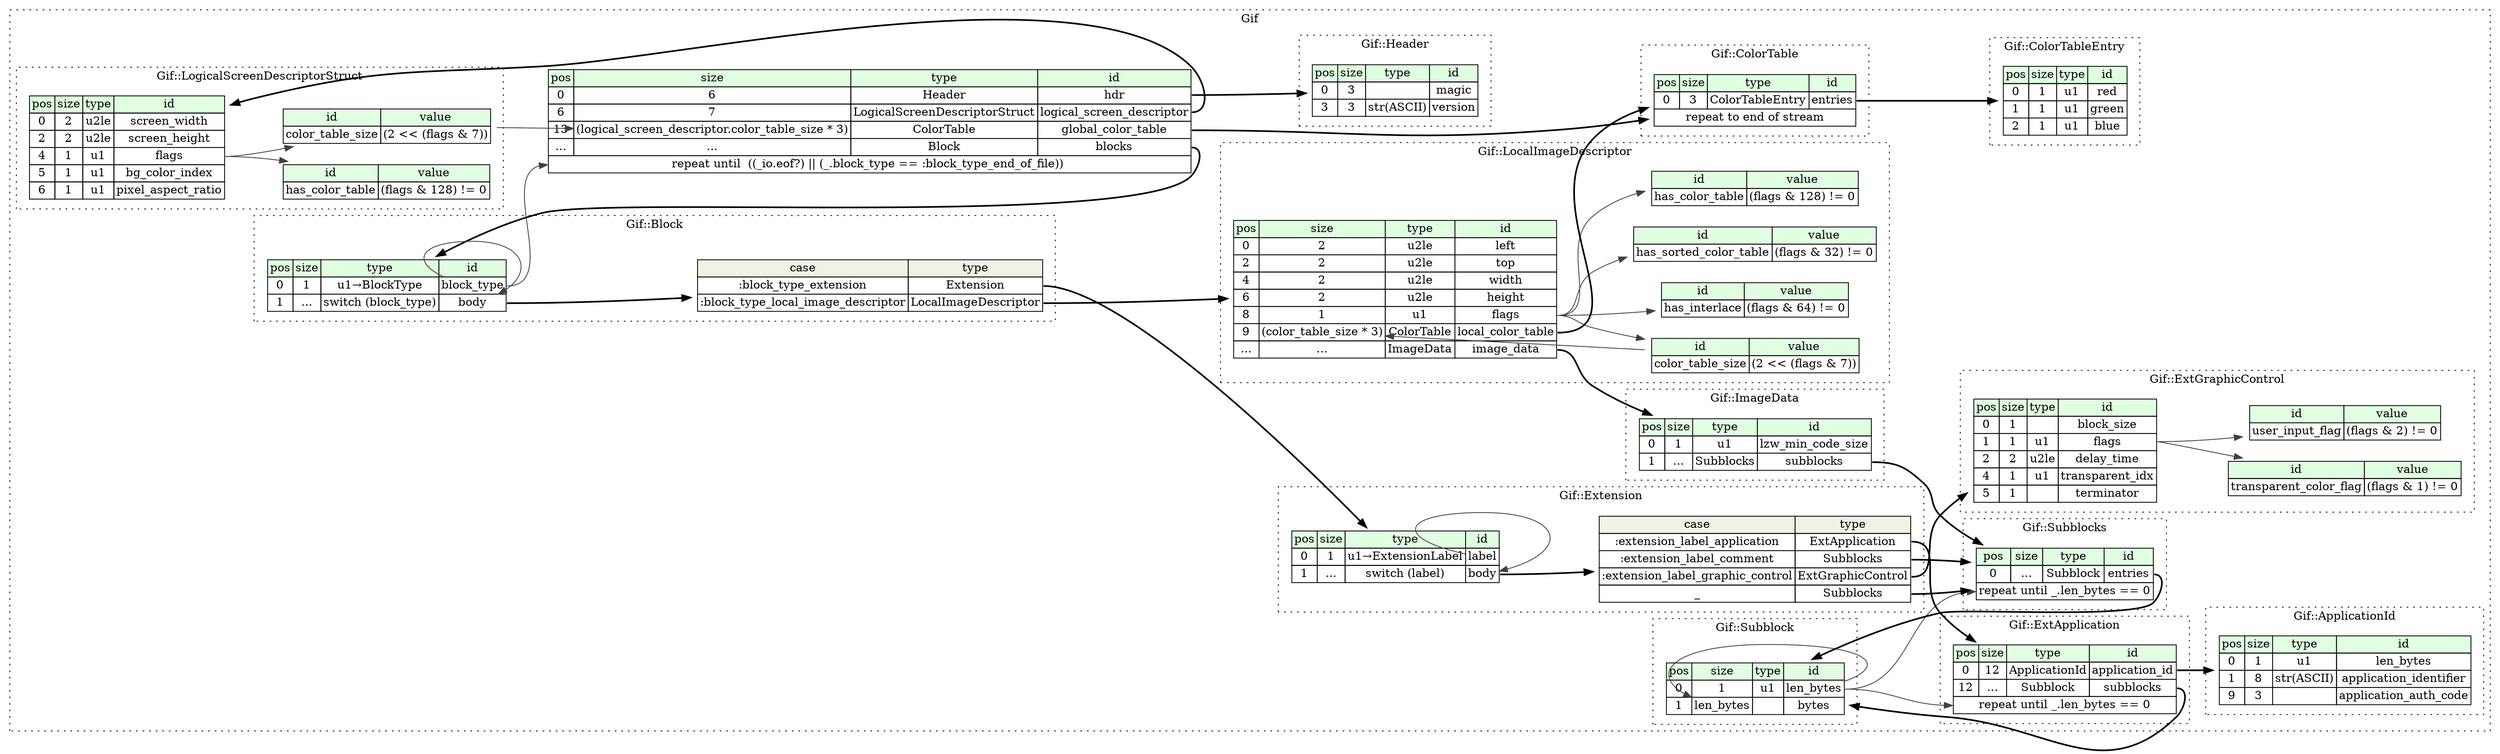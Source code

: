 digraph {
	rankdir=LR;
	node [shape=plaintext];
	subgraph cluster__gif {
		label="Gif";
		graph[style=dotted];

		gif__seq [label=<<TABLE BORDER="0" CELLBORDER="1" CELLSPACING="0">
			<TR><TD BGCOLOR="#E0FFE0">pos</TD><TD BGCOLOR="#E0FFE0">size</TD><TD BGCOLOR="#E0FFE0">type</TD><TD BGCOLOR="#E0FFE0">id</TD></TR>
			<TR><TD PORT="hdr_pos">0</TD><TD PORT="hdr_size">6</TD><TD>Header</TD><TD PORT="hdr_type">hdr</TD></TR>
			<TR><TD PORT="logical_screen_descriptor_pos">6</TD><TD PORT="logical_screen_descriptor_size">7</TD><TD>LogicalScreenDescriptorStruct</TD><TD PORT="logical_screen_descriptor_type">logical_screen_descriptor</TD></TR>
			<TR><TD PORT="global_color_table_pos">13</TD><TD PORT="global_color_table_size">(logical_screen_descriptor.color_table_size * 3)</TD><TD>ColorTable</TD><TD PORT="global_color_table_type">global_color_table</TD></TR>
			<TR><TD PORT="blocks_pos">...</TD><TD PORT="blocks_size">...</TD><TD>Block</TD><TD PORT="blocks_type">blocks</TD></TR>
			<TR><TD COLSPAN="4" PORT="blocks__repeat">repeat until  ((_io.eof?) || (_.block_type == :block_type_end_of_file)) </TD></TR>
		</TABLE>>];
		subgraph cluster__image_data {
			label="Gif::ImageData";
			graph[style=dotted];

			image_data__seq [label=<<TABLE BORDER="0" CELLBORDER="1" CELLSPACING="0">
				<TR><TD BGCOLOR="#E0FFE0">pos</TD><TD BGCOLOR="#E0FFE0">size</TD><TD BGCOLOR="#E0FFE0">type</TD><TD BGCOLOR="#E0FFE0">id</TD></TR>
				<TR><TD PORT="lzw_min_code_size_pos">0</TD><TD PORT="lzw_min_code_size_size">1</TD><TD>u1</TD><TD PORT="lzw_min_code_size_type">lzw_min_code_size</TD></TR>
				<TR><TD PORT="subblocks_pos">1</TD><TD PORT="subblocks_size">...</TD><TD>Subblocks</TD><TD PORT="subblocks_type">subblocks</TD></TR>
			</TABLE>>];
		}
		subgraph cluster__color_table_entry {
			label="Gif::ColorTableEntry";
			graph[style=dotted];

			color_table_entry__seq [label=<<TABLE BORDER="0" CELLBORDER="1" CELLSPACING="0">
				<TR><TD BGCOLOR="#E0FFE0">pos</TD><TD BGCOLOR="#E0FFE0">size</TD><TD BGCOLOR="#E0FFE0">type</TD><TD BGCOLOR="#E0FFE0">id</TD></TR>
				<TR><TD PORT="red_pos">0</TD><TD PORT="red_size">1</TD><TD>u1</TD><TD PORT="red_type">red</TD></TR>
				<TR><TD PORT="green_pos">1</TD><TD PORT="green_size">1</TD><TD>u1</TD><TD PORT="green_type">green</TD></TR>
				<TR><TD PORT="blue_pos">2</TD><TD PORT="blue_size">1</TD><TD>u1</TD><TD PORT="blue_type">blue</TD></TR>
			</TABLE>>];
		}
		subgraph cluster__logical_screen_descriptor_struct {
			label="Gif::LogicalScreenDescriptorStruct";
			graph[style=dotted];

			logical_screen_descriptor_struct__seq [label=<<TABLE BORDER="0" CELLBORDER="1" CELLSPACING="0">
				<TR><TD BGCOLOR="#E0FFE0">pos</TD><TD BGCOLOR="#E0FFE0">size</TD><TD BGCOLOR="#E0FFE0">type</TD><TD BGCOLOR="#E0FFE0">id</TD></TR>
				<TR><TD PORT="screen_width_pos">0</TD><TD PORT="screen_width_size">2</TD><TD>u2le</TD><TD PORT="screen_width_type">screen_width</TD></TR>
				<TR><TD PORT="screen_height_pos">2</TD><TD PORT="screen_height_size">2</TD><TD>u2le</TD><TD PORT="screen_height_type">screen_height</TD></TR>
				<TR><TD PORT="flags_pos">4</TD><TD PORT="flags_size">1</TD><TD>u1</TD><TD PORT="flags_type">flags</TD></TR>
				<TR><TD PORT="bg_color_index_pos">5</TD><TD PORT="bg_color_index_size">1</TD><TD>u1</TD><TD PORT="bg_color_index_type">bg_color_index</TD></TR>
				<TR><TD PORT="pixel_aspect_ratio_pos">6</TD><TD PORT="pixel_aspect_ratio_size">1</TD><TD>u1</TD><TD PORT="pixel_aspect_ratio_type">pixel_aspect_ratio</TD></TR>
			</TABLE>>];
			logical_screen_descriptor_struct__inst__has_color_table [label=<<TABLE BORDER="0" CELLBORDER="1" CELLSPACING="0">
				<TR><TD BGCOLOR="#E0FFE0">id</TD><TD BGCOLOR="#E0FFE0">value</TD></TR>
				<TR><TD>has_color_table</TD><TD>(flags &amp; 128) != 0</TD></TR>
			</TABLE>>];
			logical_screen_descriptor_struct__inst__color_table_size [label=<<TABLE BORDER="0" CELLBORDER="1" CELLSPACING="0">
				<TR><TD BGCOLOR="#E0FFE0">id</TD><TD BGCOLOR="#E0FFE0">value</TD></TR>
				<TR><TD>color_table_size</TD><TD>(2 &lt;&lt; (flags &amp; 7))</TD></TR>
			</TABLE>>];
		}
		subgraph cluster__local_image_descriptor {
			label="Gif::LocalImageDescriptor";
			graph[style=dotted];

			local_image_descriptor__seq [label=<<TABLE BORDER="0" CELLBORDER="1" CELLSPACING="0">
				<TR><TD BGCOLOR="#E0FFE0">pos</TD><TD BGCOLOR="#E0FFE0">size</TD><TD BGCOLOR="#E0FFE0">type</TD><TD BGCOLOR="#E0FFE0">id</TD></TR>
				<TR><TD PORT="left_pos">0</TD><TD PORT="left_size">2</TD><TD>u2le</TD><TD PORT="left_type">left</TD></TR>
				<TR><TD PORT="top_pos">2</TD><TD PORT="top_size">2</TD><TD>u2le</TD><TD PORT="top_type">top</TD></TR>
				<TR><TD PORT="width_pos">4</TD><TD PORT="width_size">2</TD><TD>u2le</TD><TD PORT="width_type">width</TD></TR>
				<TR><TD PORT="height_pos">6</TD><TD PORT="height_size">2</TD><TD>u2le</TD><TD PORT="height_type">height</TD></TR>
				<TR><TD PORT="flags_pos">8</TD><TD PORT="flags_size">1</TD><TD>u1</TD><TD PORT="flags_type">flags</TD></TR>
				<TR><TD PORT="local_color_table_pos">9</TD><TD PORT="local_color_table_size">(color_table_size * 3)</TD><TD>ColorTable</TD><TD PORT="local_color_table_type">local_color_table</TD></TR>
				<TR><TD PORT="image_data_pos">...</TD><TD PORT="image_data_size">...</TD><TD>ImageData</TD><TD PORT="image_data_type">image_data</TD></TR>
			</TABLE>>];
			local_image_descriptor__inst__has_color_table [label=<<TABLE BORDER="0" CELLBORDER="1" CELLSPACING="0">
				<TR><TD BGCOLOR="#E0FFE0">id</TD><TD BGCOLOR="#E0FFE0">value</TD></TR>
				<TR><TD>has_color_table</TD><TD>(flags &amp; 128) != 0</TD></TR>
			</TABLE>>];
			local_image_descriptor__inst__has_interlace [label=<<TABLE BORDER="0" CELLBORDER="1" CELLSPACING="0">
				<TR><TD BGCOLOR="#E0FFE0">id</TD><TD BGCOLOR="#E0FFE0">value</TD></TR>
				<TR><TD>has_interlace</TD><TD>(flags &amp; 64) != 0</TD></TR>
			</TABLE>>];
			local_image_descriptor__inst__has_sorted_color_table [label=<<TABLE BORDER="0" CELLBORDER="1" CELLSPACING="0">
				<TR><TD BGCOLOR="#E0FFE0">id</TD><TD BGCOLOR="#E0FFE0">value</TD></TR>
				<TR><TD>has_sorted_color_table</TD><TD>(flags &amp; 32) != 0</TD></TR>
			</TABLE>>];
			local_image_descriptor__inst__color_table_size [label=<<TABLE BORDER="0" CELLBORDER="1" CELLSPACING="0">
				<TR><TD BGCOLOR="#E0FFE0">id</TD><TD BGCOLOR="#E0FFE0">value</TD></TR>
				<TR><TD>color_table_size</TD><TD>(2 &lt;&lt; (flags &amp; 7))</TD></TR>
			</TABLE>>];
		}
		subgraph cluster__block {
			label="Gif::Block";
			graph[style=dotted];

			block__seq [label=<<TABLE BORDER="0" CELLBORDER="1" CELLSPACING="0">
				<TR><TD BGCOLOR="#E0FFE0">pos</TD><TD BGCOLOR="#E0FFE0">size</TD><TD BGCOLOR="#E0FFE0">type</TD><TD BGCOLOR="#E0FFE0">id</TD></TR>
				<TR><TD PORT="block_type_pos">0</TD><TD PORT="block_type_size">1</TD><TD>u1→BlockType</TD><TD PORT="block_type_type">block_type</TD></TR>
				<TR><TD PORT="body_pos">1</TD><TD PORT="body_size">...</TD><TD>switch (block_type)</TD><TD PORT="body_type">body</TD></TR>
			</TABLE>>];
block__seq_body_switch [label=<<TABLE BORDER="0" CELLBORDER="1" CELLSPACING="0">
	<TR><TD BGCOLOR="#F0F2E4">case</TD><TD BGCOLOR="#F0F2E4">type</TD></TR>
	<TR><TD>:block_type_extension</TD><TD PORT="case0">Extension</TD></TR>
	<TR><TD>:block_type_local_image_descriptor</TD><TD PORT="case1">LocalImageDescriptor</TD></TR>
</TABLE>>];
		}
		subgraph cluster__color_table {
			label="Gif::ColorTable";
			graph[style=dotted];

			color_table__seq [label=<<TABLE BORDER="0" CELLBORDER="1" CELLSPACING="0">
				<TR><TD BGCOLOR="#E0FFE0">pos</TD><TD BGCOLOR="#E0FFE0">size</TD><TD BGCOLOR="#E0FFE0">type</TD><TD BGCOLOR="#E0FFE0">id</TD></TR>
				<TR><TD PORT="entries_pos">0</TD><TD PORT="entries_size">3</TD><TD>ColorTableEntry</TD><TD PORT="entries_type">entries</TD></TR>
				<TR><TD COLSPAN="4" PORT="entries__repeat">repeat to end of stream</TD></TR>
			</TABLE>>];
		}
		subgraph cluster__header {
			label="Gif::Header";
			graph[style=dotted];

			header__seq [label=<<TABLE BORDER="0" CELLBORDER="1" CELLSPACING="0">
				<TR><TD BGCOLOR="#E0FFE0">pos</TD><TD BGCOLOR="#E0FFE0">size</TD><TD BGCOLOR="#E0FFE0">type</TD><TD BGCOLOR="#E0FFE0">id</TD></TR>
				<TR><TD PORT="magic_pos">0</TD><TD PORT="magic_size">3</TD><TD></TD><TD PORT="magic_type">magic</TD></TR>
				<TR><TD PORT="version_pos">3</TD><TD PORT="version_size">3</TD><TD>str(ASCII)</TD><TD PORT="version_type">version</TD></TR>
			</TABLE>>];
		}
		subgraph cluster__ext_graphic_control {
			label="Gif::ExtGraphicControl";
			graph[style=dotted];

			ext_graphic_control__seq [label=<<TABLE BORDER="0" CELLBORDER="1" CELLSPACING="0">
				<TR><TD BGCOLOR="#E0FFE0">pos</TD><TD BGCOLOR="#E0FFE0">size</TD><TD BGCOLOR="#E0FFE0">type</TD><TD BGCOLOR="#E0FFE0">id</TD></TR>
				<TR><TD PORT="block_size_pos">0</TD><TD PORT="block_size_size">1</TD><TD></TD><TD PORT="block_size_type">block_size</TD></TR>
				<TR><TD PORT="flags_pos">1</TD><TD PORT="flags_size">1</TD><TD>u1</TD><TD PORT="flags_type">flags</TD></TR>
				<TR><TD PORT="delay_time_pos">2</TD><TD PORT="delay_time_size">2</TD><TD>u2le</TD><TD PORT="delay_time_type">delay_time</TD></TR>
				<TR><TD PORT="transparent_idx_pos">4</TD><TD PORT="transparent_idx_size">1</TD><TD>u1</TD><TD PORT="transparent_idx_type">transparent_idx</TD></TR>
				<TR><TD PORT="terminator_pos">5</TD><TD PORT="terminator_size">1</TD><TD></TD><TD PORT="terminator_type">terminator</TD></TR>
			</TABLE>>];
			ext_graphic_control__inst__transparent_color_flag [label=<<TABLE BORDER="0" CELLBORDER="1" CELLSPACING="0">
				<TR><TD BGCOLOR="#E0FFE0">id</TD><TD BGCOLOR="#E0FFE0">value</TD></TR>
				<TR><TD>transparent_color_flag</TD><TD>(flags &amp; 1) != 0</TD></TR>
			</TABLE>>];
			ext_graphic_control__inst__user_input_flag [label=<<TABLE BORDER="0" CELLBORDER="1" CELLSPACING="0">
				<TR><TD BGCOLOR="#E0FFE0">id</TD><TD BGCOLOR="#E0FFE0">value</TD></TR>
				<TR><TD>user_input_flag</TD><TD>(flags &amp; 2) != 0</TD></TR>
			</TABLE>>];
		}
		subgraph cluster__subblock {
			label="Gif::Subblock";
			graph[style=dotted];

			subblock__seq [label=<<TABLE BORDER="0" CELLBORDER="1" CELLSPACING="0">
				<TR><TD BGCOLOR="#E0FFE0">pos</TD><TD BGCOLOR="#E0FFE0">size</TD><TD BGCOLOR="#E0FFE0">type</TD><TD BGCOLOR="#E0FFE0">id</TD></TR>
				<TR><TD PORT="len_bytes_pos">0</TD><TD PORT="len_bytes_size">1</TD><TD>u1</TD><TD PORT="len_bytes_type">len_bytes</TD></TR>
				<TR><TD PORT="bytes_pos">1</TD><TD PORT="bytes_size">len_bytes</TD><TD></TD><TD PORT="bytes_type">bytes</TD></TR>
			</TABLE>>];
		}
		subgraph cluster__application_id {
			label="Gif::ApplicationId";
			graph[style=dotted];

			application_id__seq [label=<<TABLE BORDER="0" CELLBORDER="1" CELLSPACING="0">
				<TR><TD BGCOLOR="#E0FFE0">pos</TD><TD BGCOLOR="#E0FFE0">size</TD><TD BGCOLOR="#E0FFE0">type</TD><TD BGCOLOR="#E0FFE0">id</TD></TR>
				<TR><TD PORT="len_bytes_pos">0</TD><TD PORT="len_bytes_size">1</TD><TD>u1</TD><TD PORT="len_bytes_type">len_bytes</TD></TR>
				<TR><TD PORT="application_identifier_pos">1</TD><TD PORT="application_identifier_size">8</TD><TD>str(ASCII)</TD><TD PORT="application_identifier_type">application_identifier</TD></TR>
				<TR><TD PORT="application_auth_code_pos">9</TD><TD PORT="application_auth_code_size">3</TD><TD></TD><TD PORT="application_auth_code_type">application_auth_code</TD></TR>
			</TABLE>>];
		}
		subgraph cluster__ext_application {
			label="Gif::ExtApplication";
			graph[style=dotted];

			ext_application__seq [label=<<TABLE BORDER="0" CELLBORDER="1" CELLSPACING="0">
				<TR><TD BGCOLOR="#E0FFE0">pos</TD><TD BGCOLOR="#E0FFE0">size</TD><TD BGCOLOR="#E0FFE0">type</TD><TD BGCOLOR="#E0FFE0">id</TD></TR>
				<TR><TD PORT="application_id_pos">0</TD><TD PORT="application_id_size">12</TD><TD>ApplicationId</TD><TD PORT="application_id_type">application_id</TD></TR>
				<TR><TD PORT="subblocks_pos">12</TD><TD PORT="subblocks_size">...</TD><TD>Subblock</TD><TD PORT="subblocks_type">subblocks</TD></TR>
				<TR><TD COLSPAN="4" PORT="subblocks__repeat">repeat until _.len_bytes == 0</TD></TR>
			</TABLE>>];
		}
		subgraph cluster__subblocks {
			label="Gif::Subblocks";
			graph[style=dotted];

			subblocks__seq [label=<<TABLE BORDER="0" CELLBORDER="1" CELLSPACING="0">
				<TR><TD BGCOLOR="#E0FFE0">pos</TD><TD BGCOLOR="#E0FFE0">size</TD><TD BGCOLOR="#E0FFE0">type</TD><TD BGCOLOR="#E0FFE0">id</TD></TR>
				<TR><TD PORT="entries_pos">0</TD><TD PORT="entries_size">...</TD><TD>Subblock</TD><TD PORT="entries_type">entries</TD></TR>
				<TR><TD COLSPAN="4" PORT="entries__repeat">repeat until _.len_bytes == 0</TD></TR>
			</TABLE>>];
		}
		subgraph cluster__extension {
			label="Gif::Extension";
			graph[style=dotted];

			extension__seq [label=<<TABLE BORDER="0" CELLBORDER="1" CELLSPACING="0">
				<TR><TD BGCOLOR="#E0FFE0">pos</TD><TD BGCOLOR="#E0FFE0">size</TD><TD BGCOLOR="#E0FFE0">type</TD><TD BGCOLOR="#E0FFE0">id</TD></TR>
				<TR><TD PORT="label_pos">0</TD><TD PORT="label_size">1</TD><TD>u1→ExtensionLabel</TD><TD PORT="label_type">label</TD></TR>
				<TR><TD PORT="body_pos">1</TD><TD PORT="body_size">...</TD><TD>switch (label)</TD><TD PORT="body_type">body</TD></TR>
			</TABLE>>];
extension__seq_body_switch [label=<<TABLE BORDER="0" CELLBORDER="1" CELLSPACING="0">
	<TR><TD BGCOLOR="#F0F2E4">case</TD><TD BGCOLOR="#F0F2E4">type</TD></TR>
	<TR><TD>:extension_label_application</TD><TD PORT="case0">ExtApplication</TD></TR>
	<TR><TD>:extension_label_comment</TD><TD PORT="case1">Subblocks</TD></TR>
	<TR><TD>:extension_label_graphic_control</TD><TD PORT="case2">ExtGraphicControl</TD></TR>
	<TR><TD>_</TD><TD PORT="case3">Subblocks</TD></TR>
</TABLE>>];
		}
	}
	gif__seq:hdr_type -> header__seq [style=bold];
	gif__seq:logical_screen_descriptor_type -> logical_screen_descriptor_struct__seq [style=bold];
	logical_screen_descriptor_struct__inst__color_table_size:color_table_size_type -> gif__seq:global_color_table_size [color="#404040"];
	gif__seq:global_color_table_type -> color_table__seq [style=bold];
	gif__seq:blocks_type -> block__seq [style=bold];
	block__seq:block_type_type -> gif__seq:blocks__repeat [color="#404040"];
	image_data__seq:subblocks_type -> subblocks__seq [style=bold];
	logical_screen_descriptor_struct__seq:flags_type -> logical_screen_descriptor_struct__inst__has_color_table [color="#404040"];
	logical_screen_descriptor_struct__seq:flags_type -> logical_screen_descriptor_struct__inst__color_table_size [color="#404040"];
	local_image_descriptor__inst__color_table_size:color_table_size_type -> local_image_descriptor__seq:local_color_table_size [color="#404040"];
	local_image_descriptor__seq:local_color_table_type -> color_table__seq [style=bold];
	local_image_descriptor__seq:image_data_type -> image_data__seq [style=bold];
	local_image_descriptor__seq:flags_type -> local_image_descriptor__inst__has_color_table [color="#404040"];
	local_image_descriptor__seq:flags_type -> local_image_descriptor__inst__has_interlace [color="#404040"];
	local_image_descriptor__seq:flags_type -> local_image_descriptor__inst__has_sorted_color_table [color="#404040"];
	local_image_descriptor__seq:flags_type -> local_image_descriptor__inst__color_table_size [color="#404040"];
	block__seq:body_type -> block__seq_body_switch [style=bold];
	block__seq_body_switch:case0 -> extension__seq [style=bold];
	block__seq_body_switch:case1 -> local_image_descriptor__seq [style=bold];
	block__seq:block_type_type -> block__seq:body_type [color="#404040"];
	color_table__seq:entries_type -> color_table_entry__seq [style=bold];
	ext_graphic_control__seq:flags_type -> ext_graphic_control__inst__transparent_color_flag [color="#404040"];
	ext_graphic_control__seq:flags_type -> ext_graphic_control__inst__user_input_flag [color="#404040"];
	subblock__seq:len_bytes_type -> subblock__seq:bytes_size [color="#404040"];
	ext_application__seq:application_id_type -> application_id__seq [style=bold];
	ext_application__seq:subblocks_type -> subblock__seq [style=bold];
	subblock__seq:len_bytes_type -> ext_application__seq:subblocks__repeat [color="#404040"];
	subblocks__seq:entries_type -> subblock__seq [style=bold];
	subblock__seq:len_bytes_type -> subblocks__seq:entries__repeat [color="#404040"];
	extension__seq:body_type -> extension__seq_body_switch [style=bold];
	extension__seq_body_switch:case0 -> ext_application__seq [style=bold];
	extension__seq_body_switch:case1 -> subblocks__seq [style=bold];
	extension__seq_body_switch:case2 -> ext_graphic_control__seq [style=bold];
	extension__seq_body_switch:case3 -> subblocks__seq [style=bold];
	extension__seq:label_type -> extension__seq:body_type [color="#404040"];
}
